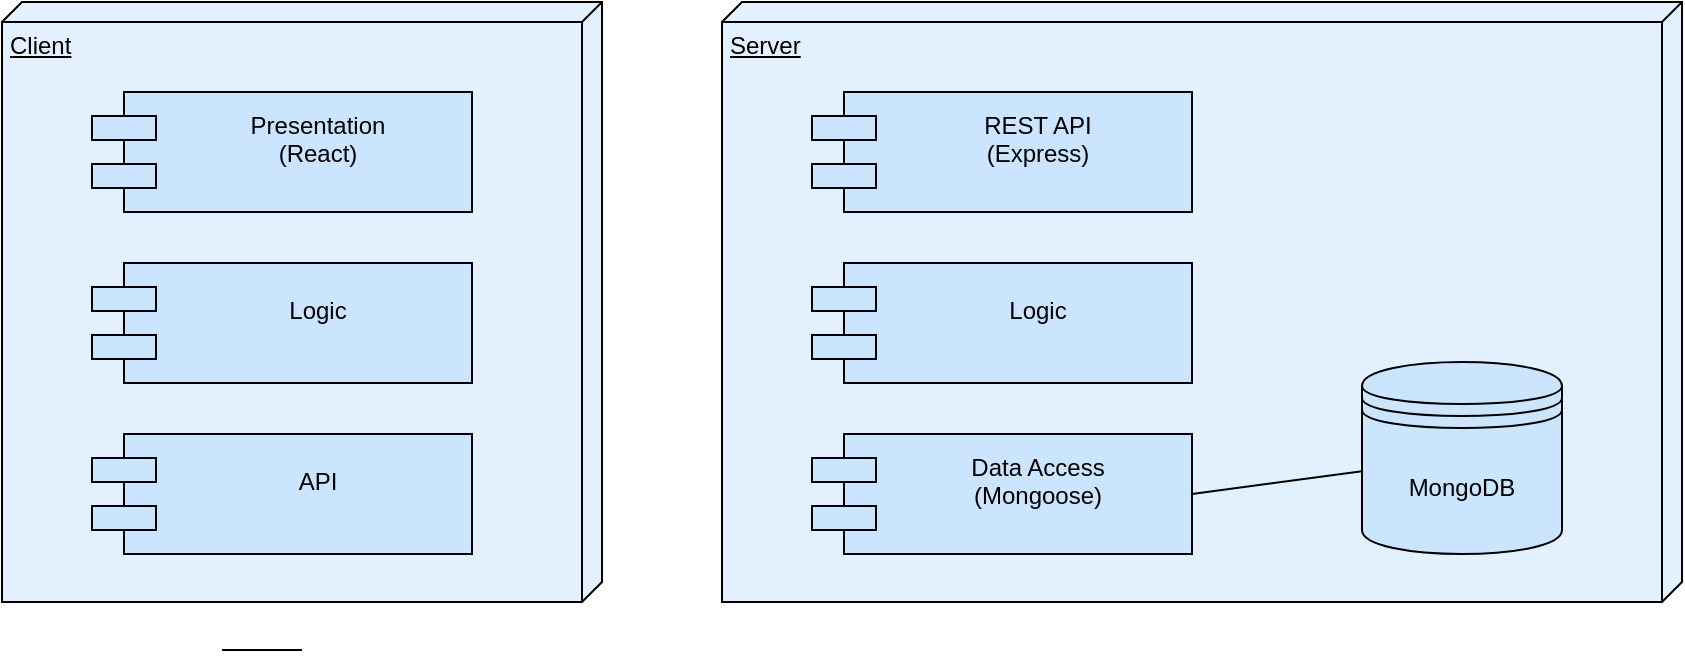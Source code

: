 <mxfile version="10.7.6" type="device"><diagram id="Md_DNTfzjUTmMus7Hvx5" name="Page-1"><mxGraphModel dx="1010" dy="588" grid="1" gridSize="10" guides="1" tooltips="1" connect="1" arrows="1" fold="1" page="1" pageScale="1" pageWidth="850" pageHeight="1100" math="0" shadow="0"><root><mxCell id="0"/><mxCell id="1" parent="0"/><mxCell id="A0yIFwg8j261iFaYOtGa-1" value="Client" style="verticalAlign=top;align=left;spacingTop=8;spacingLeft=2;spacingRight=12;shape=cube;size=10;direction=south;fontStyle=4;html=1;fillColor=#E3F1FF;" vertex="1" parent="1"><mxGeometry x="30" y="230" width="300" height="300" as="geometry"/></mxCell><mxCell id="A0yIFwg8j261iFaYOtGa-2" value="Presentation&#10;(React)&#10;" style="shape=component;align=center;spacingLeft=36;fillColor=#CCE5FF;verticalAlign=middle;" vertex="1" parent="1"><mxGeometry x="75" y="275" width="190" height="60" as="geometry"/></mxCell><mxCell id="A0yIFwg8j261iFaYOtGa-3" value="Logic&#10;" style="shape=component;align=center;spacingLeft=36;fillColor=#CCE5FF;verticalAlign=middle;" vertex="1" parent="1"><mxGeometry x="75" y="360.5" width="190" height="60" as="geometry"/></mxCell><mxCell id="A0yIFwg8j261iFaYOtGa-4" value="API&#10;" style="shape=component;align=center;spacingLeft=36;fillColor=#CCE5FF;verticalAlign=middle;" vertex="1" parent="1"><mxGeometry x="75" y="446" width="190" height="60" as="geometry"/></mxCell><mxCell id="A0yIFwg8j261iFaYOtGa-5" value="Server" style="verticalAlign=top;align=left;spacingTop=8;spacingLeft=2;spacingRight=12;shape=cube;size=10;direction=south;fontStyle=4;html=1;fillColor=#E3F1FF;" vertex="1" parent="1"><mxGeometry x="390" y="230" width="480" height="300" as="geometry"/></mxCell><mxCell id="A0yIFwg8j261iFaYOtGa-6" value="REST API&#10;(Express)&#10;" style="shape=component;align=center;spacingLeft=36;fillColor=#CCE5FF;verticalAlign=middle;" vertex="1" parent="1"><mxGeometry x="435" y="275" width="190" height="60" as="geometry"/></mxCell><mxCell id="A0yIFwg8j261iFaYOtGa-7" value="Logic&#10;" style="shape=component;align=center;spacingLeft=36;fillColor=#CCE5FF;verticalAlign=middle;" vertex="1" parent="1"><mxGeometry x="435" y="360.5" width="190" height="60" as="geometry"/></mxCell><mxCell id="A0yIFwg8j261iFaYOtGa-8" value="Data Access&#10;(Mongoose)&#10;" style="shape=component;align=center;spacingLeft=36;fillColor=#CCE5FF;verticalAlign=middle;" vertex="1" parent="1"><mxGeometry x="435" y="446" width="190" height="60" as="geometry"/></mxCell><mxCell id="A0yIFwg8j261iFaYOtGa-12" value="" style="line;strokeWidth=1;fillColor=none;align=left;verticalAlign=middle;spacingTop=-1;spacingLeft=3;spacingRight=3;rotatable=0;labelPosition=right;points=[];portConstraint=eastwest;" vertex="1" parent="1"><mxGeometry x="140" y="550" width="40" height="8" as="geometry"/></mxCell><mxCell id="A0yIFwg8j261iFaYOtGa-13" value="MongoDB" style="shape=datastore;whiteSpace=wrap;html=1;fillColor=#CCE5FF;align=center;" vertex="1" parent="1"><mxGeometry x="710" y="410" width="100" height="96" as="geometry"/></mxCell><mxCell id="A0yIFwg8j261iFaYOtGa-15" value="" style="endArrow=none;html=1;exitX=1;exitY=0.5;exitDx=0;exitDy=0;" edge="1" parent="1" source="A0yIFwg8j261iFaYOtGa-8" target="A0yIFwg8j261iFaYOtGa-13"><mxGeometry width="50" height="50" relative="1" as="geometry"><mxPoint x="180" y="630" as="sourcePoint"/><mxPoint x="670" y="580" as="targetPoint"/></mxGeometry></mxCell></root></mxGraphModel></diagram></mxfile>
